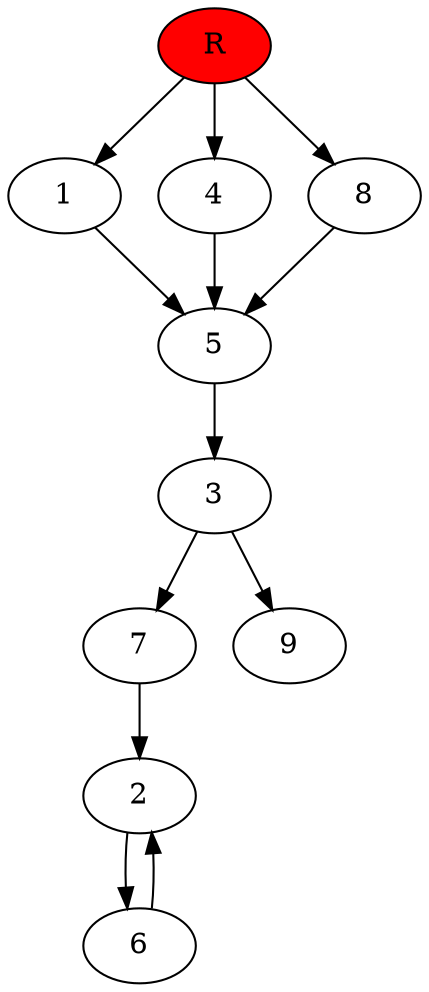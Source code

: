 digraph prb42748 {
	1
	2
	3
	4
	5
	6
	7
	8
	R [fillcolor="#ff0000" style=filled]
	1 -> 5
	2 -> 6
	3 -> 7
	3 -> 9
	4 -> 5
	5 -> 3
	6 -> 2
	7 -> 2
	8 -> 5
	R -> 1
	R -> 4
	R -> 8
}
